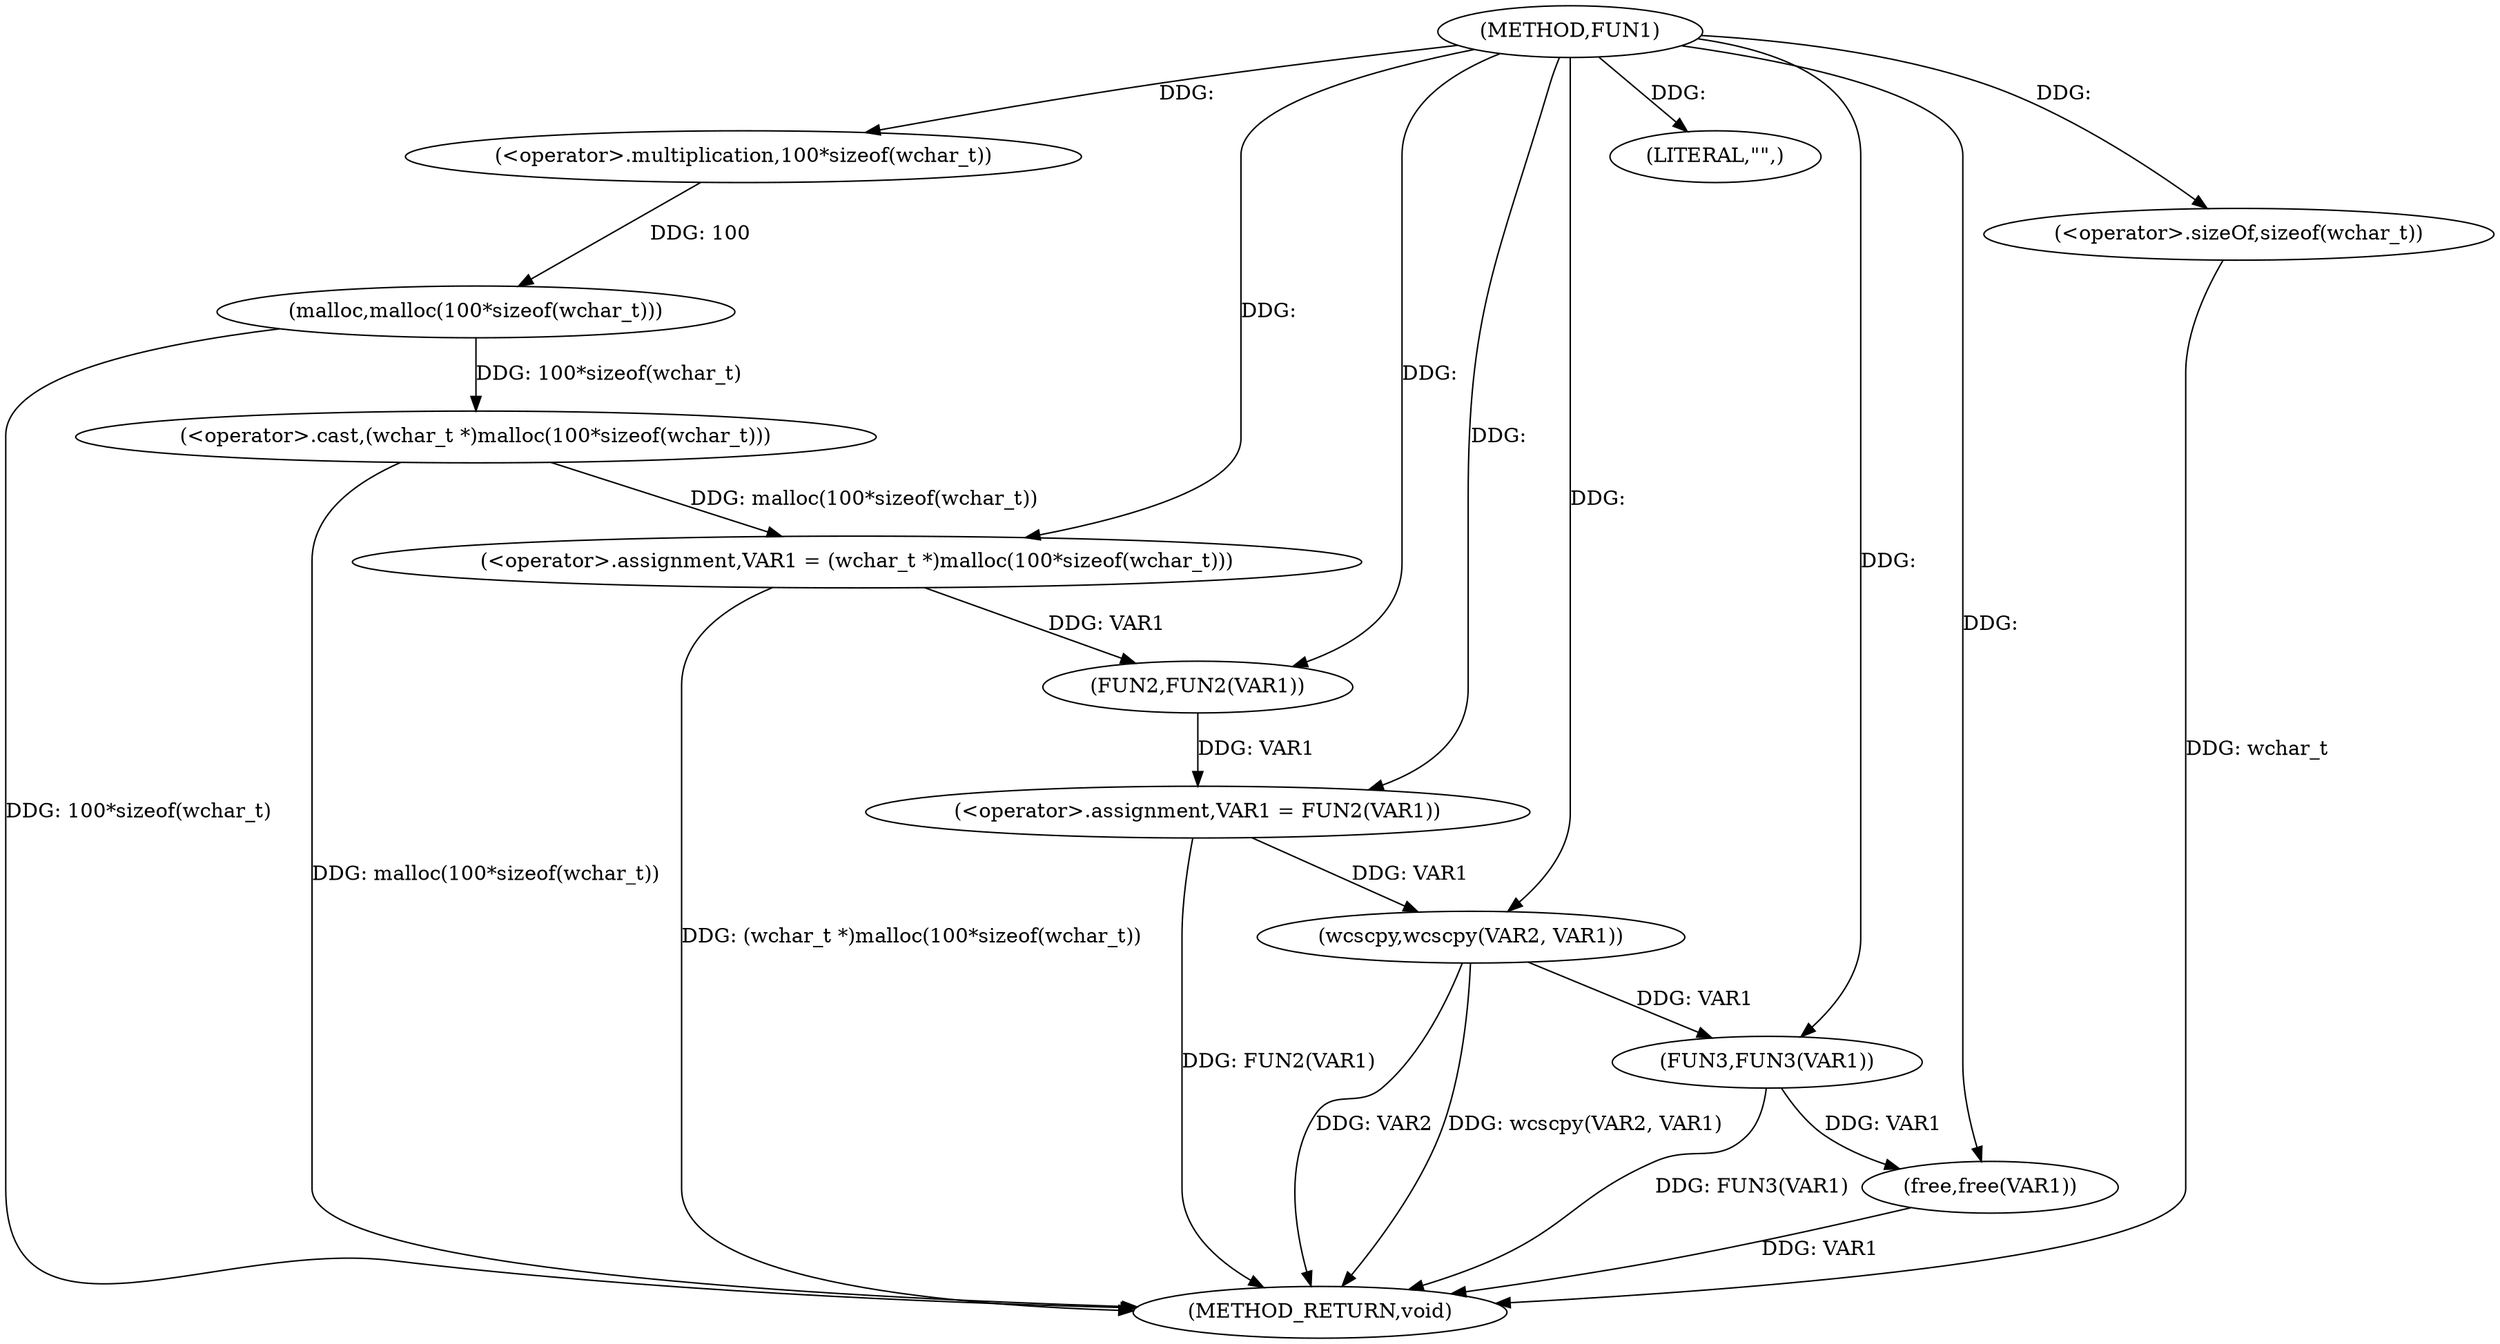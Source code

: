 digraph FUN1 {  
"1000100" [label = "(METHOD,FUN1)" ]
"1000125" [label = "(METHOD_RETURN,void)" ]
"1000103" [label = "(<operator>.assignment,VAR1 = (wchar_t *)malloc(100*sizeof(wchar_t)))" ]
"1000105" [label = "(<operator>.cast,(wchar_t *)malloc(100*sizeof(wchar_t)))" ]
"1000107" [label = "(malloc,malloc(100*sizeof(wchar_t)))" ]
"1000108" [label = "(<operator>.multiplication,100*sizeof(wchar_t))" ]
"1000110" [label = "(<operator>.sizeOf,sizeof(wchar_t))" ]
"1000112" [label = "(<operator>.assignment,VAR1 = FUN2(VAR1))" ]
"1000114" [label = "(FUN2,FUN2(VAR1))" ]
"1000117" [label = "(LITERAL,\"\",)" ]
"1000118" [label = "(wcscpy,wcscpy(VAR2, VAR1))" ]
"1000121" [label = "(FUN3,FUN3(VAR1))" ]
"1000123" [label = "(free,free(VAR1))" ]
  "1000107" -> "1000125"  [ label = "DDG: 100*sizeof(wchar_t)"] 
  "1000105" -> "1000125"  [ label = "DDG: malloc(100*sizeof(wchar_t))"] 
  "1000103" -> "1000125"  [ label = "DDG: (wchar_t *)malloc(100*sizeof(wchar_t))"] 
  "1000112" -> "1000125"  [ label = "DDG: FUN2(VAR1)"] 
  "1000121" -> "1000125"  [ label = "DDG: FUN3(VAR1)"] 
  "1000118" -> "1000125"  [ label = "DDG: wcscpy(VAR2, VAR1)"] 
  "1000118" -> "1000125"  [ label = "DDG: VAR2"] 
  "1000110" -> "1000125"  [ label = "DDG: wchar_t"] 
  "1000123" -> "1000125"  [ label = "DDG: VAR1"] 
  "1000105" -> "1000103"  [ label = "DDG: malloc(100*sizeof(wchar_t))"] 
  "1000100" -> "1000103"  [ label = "DDG: "] 
  "1000107" -> "1000105"  [ label = "DDG: 100*sizeof(wchar_t)"] 
  "1000108" -> "1000107"  [ label = "DDG: 100"] 
  "1000100" -> "1000108"  [ label = "DDG: "] 
  "1000100" -> "1000110"  [ label = "DDG: "] 
  "1000114" -> "1000112"  [ label = "DDG: VAR1"] 
  "1000100" -> "1000112"  [ label = "DDG: "] 
  "1000103" -> "1000114"  [ label = "DDG: VAR1"] 
  "1000100" -> "1000114"  [ label = "DDG: "] 
  "1000100" -> "1000117"  [ label = "DDG: "] 
  "1000100" -> "1000118"  [ label = "DDG: "] 
  "1000112" -> "1000118"  [ label = "DDG: VAR1"] 
  "1000118" -> "1000121"  [ label = "DDG: VAR1"] 
  "1000100" -> "1000121"  [ label = "DDG: "] 
  "1000121" -> "1000123"  [ label = "DDG: VAR1"] 
  "1000100" -> "1000123"  [ label = "DDG: "] 
}
